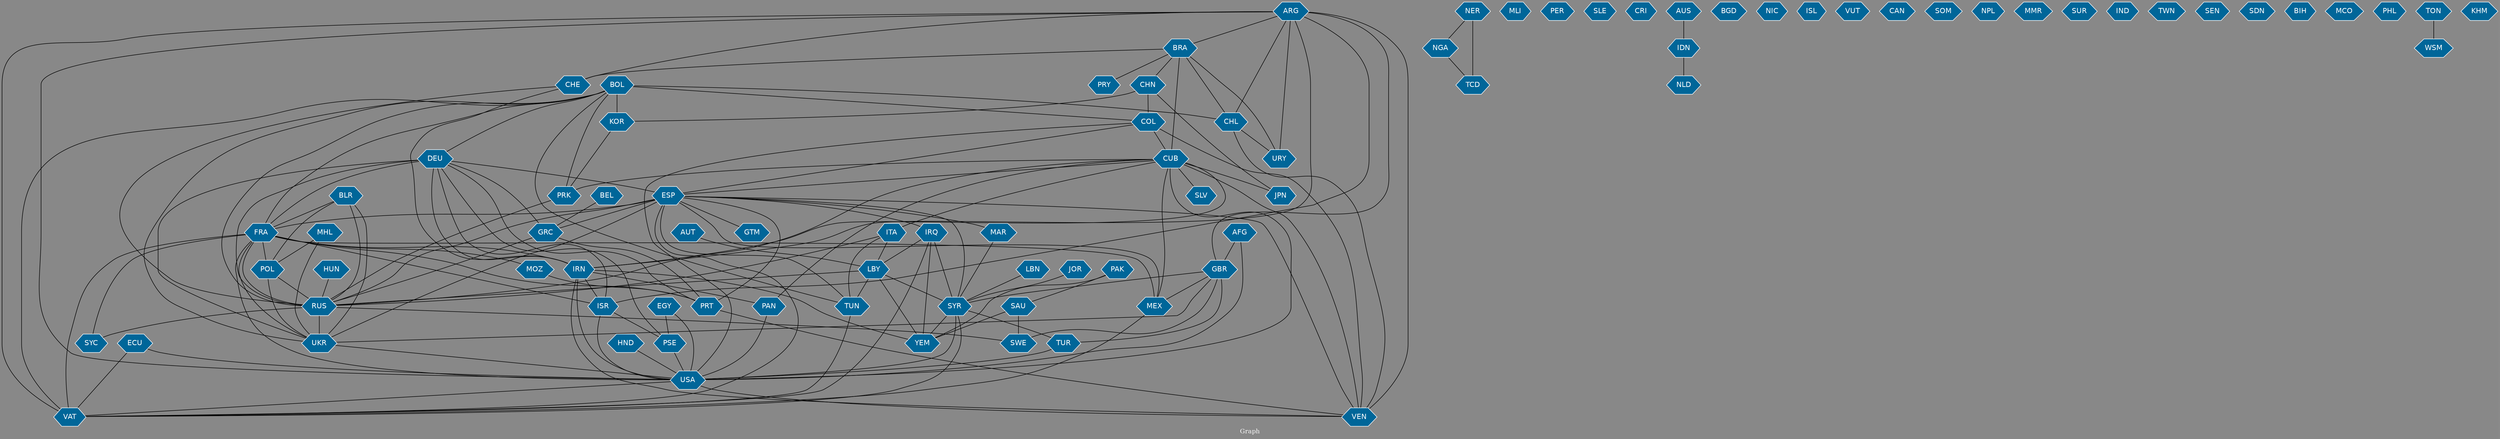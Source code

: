 // Countries together in item graph
graph {
	graph [bgcolor="#888888" fontcolor=white fontsize=12 label="Graph" outputorder=edgesfirst overlap=prism]
	node [color=white fillcolor="#006699" fontcolor=white fontname=Helvetica shape=hexagon style=filled]
	edge [arrowhead=open color=black fontcolor=white fontname=Courier fontsize=12]
		IRQ [label=IRQ]
		CUB [label=CUB]
		USA [label=USA]
		BRA [label=BRA]
		GRC [label=GRC]
		BEL [label=BEL]
		ESP [label=ESP]
		IRN [label=IRN]
		SYR [label=SYR]
		ISR [label=ISR]
		BOL [label=BOL]
		RUS [label=RUS]
		FRA [label=FRA]
		DEU [label=DEU]
		UKR [label=UKR]
		ARG [label=ARG]
		NGA [label=NGA]
		CHE [label=CHE]
		COL [label=COL]
		MLI [label=MLI]
		CHN [label=CHN]
		PRT [label=PRT]
		ECU [label=ECU]
		PAK [label=PAK]
		ITA [label=ITA]
		YEM [label=YEM]
		TUR [label=TUR]
		VAT [label=VAT]
		CHL [label=CHL]
		URY [label=URY]
		HND [label=HND]
		POL [label=POL]
		PER [label=PER]
		GBR [label=GBR]
		TUN [label=TUN]
		AFG [label=AFG]
		MEX [label=MEX]
		HUN [label=HUN]
		VEN [label=VEN]
		EGY [label=EGY]
		PSE [label=PSE]
		LBY [label=LBY]
		BLR [label=BLR]
		SLE [label=SLE]
		PRK [label=PRK]
		CRI [label=CRI]
		IDN [label=IDN]
		AUS [label=AUS]
		SAU [label=SAU]
		BGD [label=BGD]
		NIC [label=NIC]
		PAN [label=PAN]
		ISL [label=ISL]
		MOZ [label=MOZ]
		KOR [label=KOR]
		VUT [label=VUT]
		SLV [label=SLV]
		CAN [label=CAN]
		SWE [label=SWE]
		SOM [label=SOM]
		NLD [label=NLD]
		PRY [label=PRY]
		NPL [label=NPL]
		MAR [label=MAR]
		SYC [label=SYC]
		LBN [label=LBN]
		MMR [label=MMR]
		TCD [label=TCD]
		NER [label=NER]
		SUR [label=SUR]
		IND [label=IND]
		JPN [label=JPN]
		GTM [label=GTM]
		TWN [label=TWN]
		JOR [label=JOR]
		AUT [label=AUT]
		SEN [label=SEN]
		SDN [label=SDN]
		BIH [label=BIH]
		MHL [label=MHL]
		MCO [label=MCO]
		PHL [label=PHL]
		WSM [label=WSM]
		TON [label=TON]
		KHM [label=KHM]
			LBY -- RUS [weight=1]
			COL -- ESP [weight=1]
			BRA -- CUB [weight=4]
			SYR -- TUR [weight=3]
			SYR -- VAT [weight=1]
			CUB -- MEX [weight=1]
			USA -- VAT [weight=1]
			CUB -- PAN [weight=3]
			CHE -- RUS [weight=1]
			PRT -- VEN [weight=1]
			FRA -- IRN [weight=3]
			ESP -- PRT [weight=5]
			LBY -- SYR [weight=1]
			SAU -- YEM [weight=3]
			ARG -- USA [weight=2]
			SAU -- SWE [weight=3]
			TON -- WSM [weight=1]
			BRA -- PRY [weight=1]
			LBY -- TUN [weight=1]
			ITA -- RUS [weight=1]
			AFG -- GBR [weight=1]
			AFG -- USA [weight=3]
			BOL -- DEU [weight=1]
			ARG -- VAT [weight=4]
			BEL -- GRC [weight=2]
			IRN -- ISR [weight=9]
			BLR -- POL [weight=1]
			CHL -- URY [weight=1]
			GRC -- PRT [weight=1]
			JOR -- SYR [weight=1]
			BLR -- FRA [weight=1]
			CUB -- IRN [weight=2]
			TUR -- USA [weight=1]
			GBR -- MEX [weight=2]
			DEU -- ESP [weight=3]
			PAK -- YEM [weight=1]
			LBY -- YEM [weight=1]
			ARG -- VEN [weight=4]
			CUB -- RUS [weight=2]
			ARG -- URY [weight=1]
			KOR -- PRK [weight=1]
			DEU -- RUS [weight=6]
			MOZ -- PRT [weight=1]
			BOL -- COL [weight=4]
			EGY -- USA [weight=1]
			EGY -- PSE [weight=2]
			CHN -- COL [weight=1]
			TUN -- VAT [weight=1]
			BOL -- TUN [weight=1]
			BLR -- RUS [weight=1]
			ARG -- IRN [weight=4]
			ESP -- UKR [weight=1]
			MHL -- UKR [weight=1]
			ECU -- USA [weight=1]
			COL -- VEN [weight=2]
			IDN -- NLD [weight=1]
			BOL -- KOR [weight=2]
			BLR -- UKR [weight=1]
			IRN -- VEN [weight=2]
			CHN -- JPN [weight=1]
			LBN -- SYR [weight=1]
			UKR -- USA [weight=3]
			FRA -- SYC [weight=1]
			PSE -- USA [weight=1]
			IRQ -- SYR [weight=6]
			BRA -- CHE [weight=1]
			ESP -- SYR [weight=2]
			MAR -- SYR [weight=1]
			ISR -- USA [weight=5]
			DEU -- GRC [weight=12]
			FRA -- MEX [weight=1]
			ESP -- MEX [weight=1]
			BOL -- VAT [weight=2]
			ESP -- RUS [weight=2]
			IRN -- YEM [weight=3]
			ESP -- VAT [weight=1]
			ECU -- VAT [weight=1]
			GBR -- SYR [weight=3]
			GRC -- RUS [weight=1]
			CUB -- ITA [weight=2]
			DEU -- FRA [weight=9]
			ISR -- PSE [weight=14]
			HND -- USA [weight=1]
			ARG -- CHE [weight=2]
			ESP -- FRA [weight=5]
			BRA -- CHL [weight=1]
			GBR -- SWE [weight=1]
			MHL -- POL [weight=1]
			ESP -- VEN [weight=1]
			CHL -- VEN [weight=1]
			DEU -- PRT [weight=1]
			ARG -- CHL [weight=1]
			ESP -- TUN [weight=1]
			PAN -- USA [weight=1]
			ESP -- GTM [weight=1]
			BOL -- UKR [weight=1]
			DEU -- PSE [weight=1]
			COL -- CUB [weight=6]
			RUS -- UKR [weight=18]
			COL -- USA [weight=1]
			FRA -- RUS [weight=3]
			IRN -- USA [weight=8]
			BOL -- RUS [weight=1]
			POL -- RUS [weight=2]
			MEX -- VAT [weight=1]
			RUS -- SWE [weight=1]
			IRQ -- LBY [weight=2]
			CHN -- KOR [weight=1]
			RUS -- SYC [weight=1]
			NGA -- TCD [weight=1]
			DEU -- ISR [weight=1]
			CUB -- VEN [weight=1]
			CHE -- IRN [weight=1]
			DEU -- IRN [weight=2]
			ITA -- TUN [weight=1]
			ESP -- GRC [weight=5]
			SYR -- USA [weight=4]
			DEU -- UKR [weight=5]
			FRA -- USA [weight=2]
			AUT -- LBY [weight=1]
			ITA -- LBY [weight=1]
			BRA -- URY [weight=1]
			CUB -- JPN [weight=1]
			SYR -- YEM [weight=1]
			NER -- NGA [weight=1]
			ARG -- BRA [weight=2]
			AUS -- IDN [weight=2]
			BOL -- FRA [weight=1]
			FRA -- VAT [weight=1]
			HUN -- RUS [weight=1]
			ARG -- GBR [weight=2]
			GBR -- TUR [weight=2]
			IRQ -- YEM [weight=1]
			CUB -- SLV [weight=1]
			IRN -- PAN [weight=2]
			GBR -- UKR [weight=2]
			USA -- VEN [weight=2]
			PAK -- SAU [weight=1]
			CUB -- USA [weight=12]
			ARG -- ISR [weight=1]
			ESP -- IRQ [weight=1]
			CUB -- PRK [weight=1]
			ESP -- MAR [weight=1]
			POL -- UKR [weight=3]
			BOL -- CHL [weight=3]
			FRA -- ISR [weight=1]
			BRA -- CHN [weight=1]
			PRK -- RUS [weight=1]
			FRA -- POL [weight=1]
			FRA -- MOZ [weight=1]
			FRA -- UKR [weight=3]
			IRQ -- VAT [weight=1]
			NER -- TCD [weight=2]
			CUB -- ESP [weight=2]
			BOL -- PRK [weight=1]
			FRA -- PRT [weight=1]
}